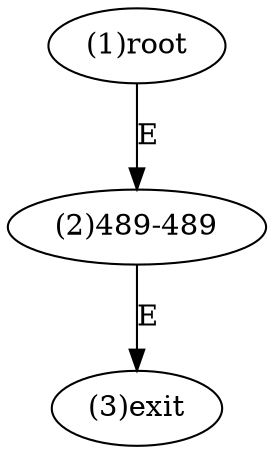 digraph "" { 
1[ label="(1)root"];
2[ label="(2)489-489"];
3[ label="(3)exit"];
1->2[ label="E"];
2->3[ label="E"];
}